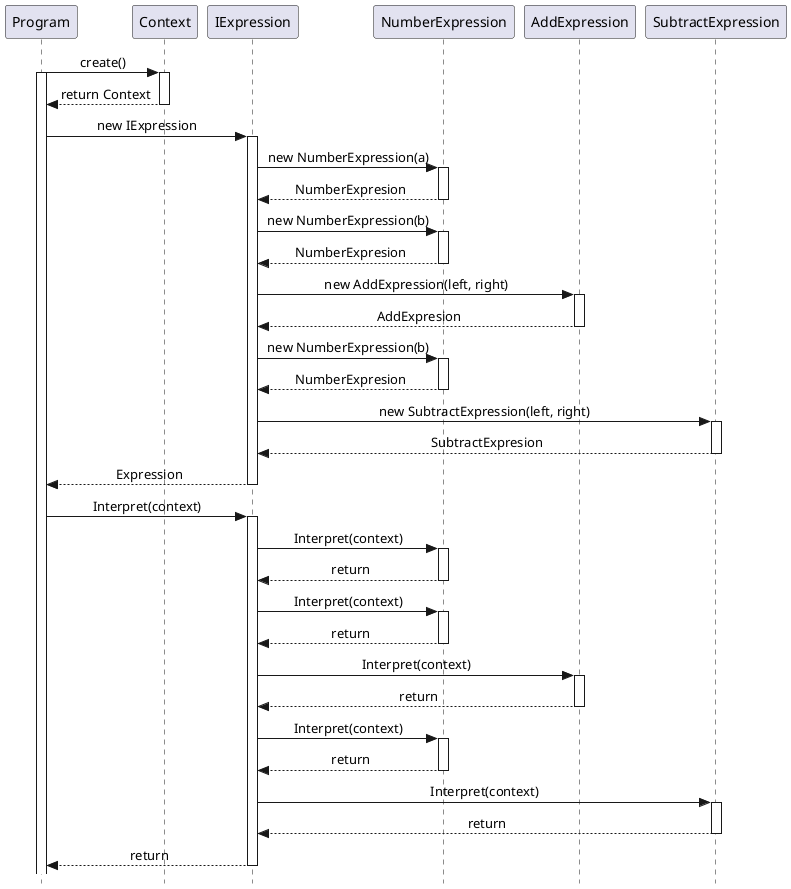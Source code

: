 @startuml Sequence Diagram

skinparam Style strictuml
skinparam SequenceMessageAlignment center

participant "Program" as P
participant "Context" as Con
participant "IExpression" as I
participant "NumberExpression" as N
participant "AddExpression" as Add
participant "SubtractExpression" as Sub

P -> Con: create()
activate P
activate Con

Con --> P: return Context
deactivate Con

P -> I: new IExpression
activate I

I -> N: new NumberExpression(a)
activate N

N --> I: NumberExpresion
deactivate N

I -> N: new NumberExpression(b)
activate N

N --> I: NumberExpresion
deactivate N

I -> Add: new AddExpression(left, right)
activate Add

Add --> I: AddExpresion
deactivate Add

I -> N: new NumberExpression(b)
activate N

N --> I: NumberExpresion
deactivate N

I -> Sub: new SubtractExpression(left, right)
activate Sub

Sub --> I: SubtractExpresion
deactivate Sub

I --> P: Expression
deactivate I

P -> I: Interpret(context)
activate I

I -> N: Interpret(context)
activate N

N --> I: return
deactivate N

I -> N: Interpret(context)
activate N

N --> I: return
deactivate N

I -> Add: Interpret(context)
activate Add

Add --> I: return
deactivate Add

I -> N: Interpret(context)
activate N

N --> I: return
deactivate N

I -> Sub: Interpret(context)
activate Sub

Sub --> I: return
deactivate Sub

I --> P: return
deactivate I

@enduml